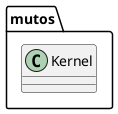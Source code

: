 /'
    Copyright © 2019 Alastair Feille
    This Source Code Form is subject to the terms of the Mozilla Public
    License, v. 2.0. If a copy of the MPL was not distributed with this
    file, You can obtain one at https://mozilla.org/MPL/2.0/.
'/
@startuml
package mutos
{
    class Kernel
}
@enduml
